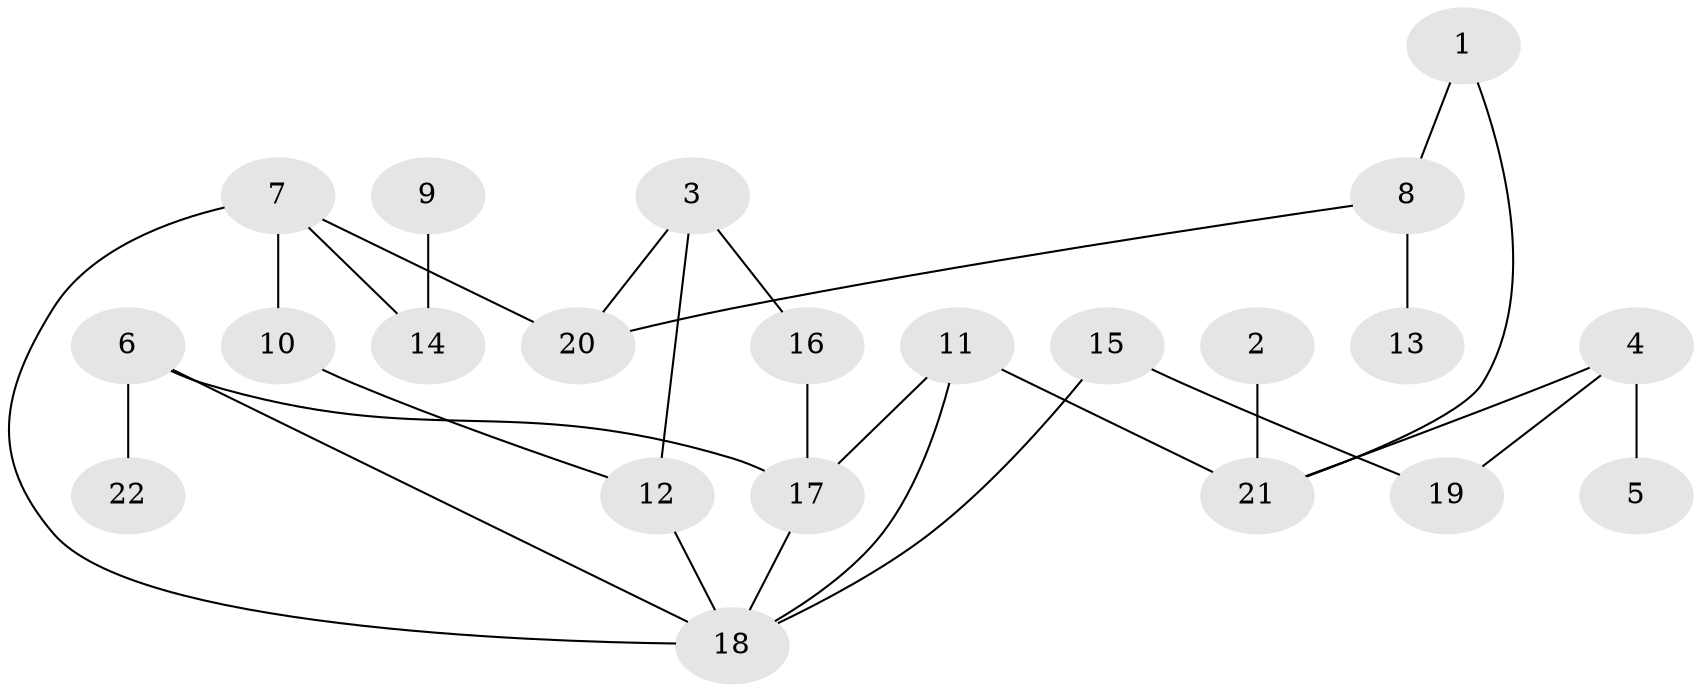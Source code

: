 // original degree distribution, {3: 0.25, 4: 0.041666666666666664, 5: 0.05555555555555555, 7: 0.013888888888888888, 6: 0.013888888888888888, 2: 0.25, 1: 0.375}
// Generated by graph-tools (version 1.1) at 2025/36/03/04/25 23:36:13]
// undirected, 22 vertices, 28 edges
graph export_dot {
  node [color=gray90,style=filled];
  1;
  2;
  3;
  4;
  5;
  6;
  7;
  8;
  9;
  10;
  11;
  12;
  13;
  14;
  15;
  16;
  17;
  18;
  19;
  20;
  21;
  22;
  1 -- 8 [weight=1.0];
  1 -- 21 [weight=1.0];
  2 -- 21 [weight=1.0];
  3 -- 12 [weight=1.0];
  3 -- 16 [weight=1.0];
  3 -- 20 [weight=1.0];
  4 -- 5 [weight=1.0];
  4 -- 19 [weight=1.0];
  4 -- 21 [weight=1.0];
  6 -- 17 [weight=1.0];
  6 -- 18 [weight=1.0];
  6 -- 22 [weight=1.0];
  7 -- 10 [weight=1.0];
  7 -- 14 [weight=1.0];
  7 -- 18 [weight=1.0];
  7 -- 20 [weight=1.0];
  8 -- 13 [weight=1.0];
  8 -- 20 [weight=1.0];
  9 -- 14 [weight=1.0];
  10 -- 12 [weight=1.0];
  11 -- 17 [weight=1.0];
  11 -- 18 [weight=1.0];
  11 -- 21 [weight=2.0];
  12 -- 18 [weight=1.0];
  15 -- 18 [weight=1.0];
  15 -- 19 [weight=1.0];
  16 -- 17 [weight=1.0];
  17 -- 18 [weight=1.0];
}
